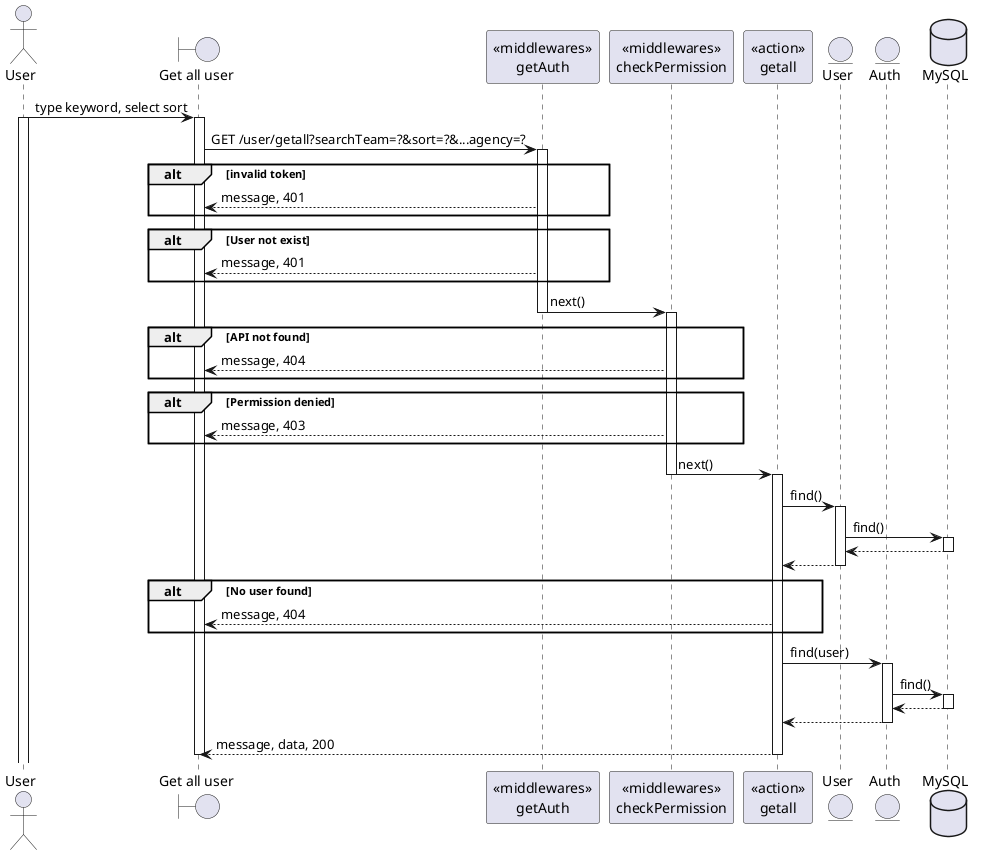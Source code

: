 @startuml
actor User
boundary "Get all user" as Client
participant "<<middlewares>>\ngetAuth" as mid1
participant "<<middlewares>>\ncheckPermission" as mid2
participant "<<action>>\ngetall" as Controller
entity "User" as Model1
entity "Auth" as Model2
database "MySQL" as DB

User -> Client: type keyword, select sort
activate User
activate Client
Client -> mid1: GET /user/getall?searchTeam=?&sort=?&...agency=?
activate mid1
alt invalid token 
mid1 --> Client: message, 401
end
alt User not exist
mid1 --> Client: message, 401
end
mid1 -> mid2: next()
deactivate mid1
activate mid2
alt API not found
mid2 --> Client: message, 404
end
alt Permission denied
mid2 --> Client: message, 403
end
mid2 -> Controller: next()
deactivate mid2
activate Controller
Controller -> Model1: find()
activate Model1
Model1 -> DB: find()
activate DB
DB --> Model1
deactivate DB
Model1 --> Controller
deactivate Model1
alt No user found
Controller --> Client: message, 404
end
Controller -> Model2: find(user)
activate Model2
Model2 -> DB: find()
activate DB
DB --> Model2
deactivate DB
Model2 --> Controller
deactivate Model2
Controller --> Client: message, data, 200
deactivate Controller







deactivate Client

@enduml
